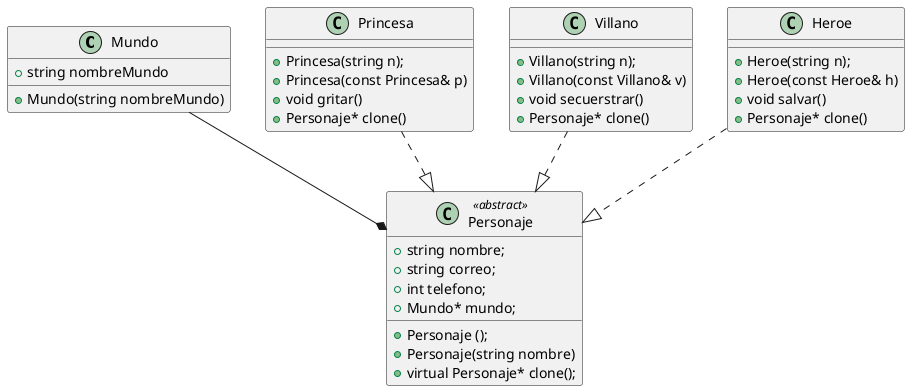@startuml
Class Mundo{
  + Mundo(string nombreMundo)
  + string nombreMundo
}
  Class Personaje<<abstract>>{
    + Personaje ();
    + Personaje(string nombre)
    + string nombre;
    + string correo;
    + int telefono;
    + Mundo* mundo;
    + virtual Personaje* clone();
  }
  Class Princesa{
    + Princesa(string n);
    + Princesa(const Princesa& p)
    + void gritar()
    + Personaje* clone()
  }
  Class Villano{
    + Villano(string n);
    + Villano(const Villano& v)
    + void secuerstrar()
    + Personaje* clone()
  }

  Class Heroe{
    + Heroe(string n);
    + Heroe(const Heroe& h)
    + void salvar()
    + Personaje* clone()
  }
  Mundo --*Personaje
  Princesa ..|> Personaje
  Villano ..|> Personaje
  Heroe ..|> Personaje
@enduml

